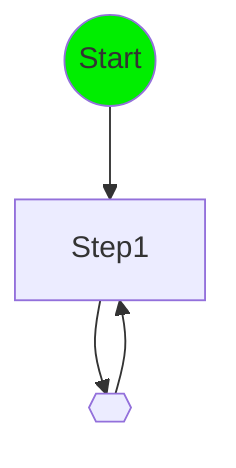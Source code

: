 flowchart TD
node0:::executed@{ shape: circle, label: "Start"}
node1["Step1"]
node0 --> node1
node2@{ shape: hex, label: " "}
node1 --> node2
node2 --> node1
classDef executed fill:#0e0
classDef checkpoint fill:transparent,stroke-dasharray:5 5,stroke:black
classDef checkpoint-executed fill:transparent,stroke-dasharray:5 5,stroke:#0e0